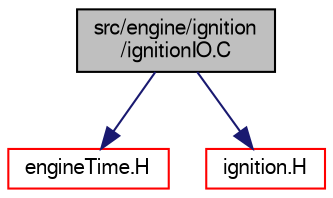 digraph "src/engine/ignition/ignitionIO.C"
{
  bgcolor="transparent";
  edge [fontname="FreeSans",fontsize="10",labelfontname="FreeSans",labelfontsize="10"];
  node [fontname="FreeSans",fontsize="10",shape=record];
  Node0 [label="src/engine/ignition\l/ignitionIO.C",height=0.2,width=0.4,color="black", fillcolor="grey75", style="filled", fontcolor="black"];
  Node0 -> Node1 [color="midnightblue",fontsize="10",style="solid",fontname="FreeSans"];
  Node1 [label="engineTime.H",height=0.2,width=0.4,color="red",URL="$a01043.html"];
  Node0 -> Node150 [color="midnightblue",fontsize="10",style="solid",fontname="FreeSans"];
  Node150 [label="ignition.H",height=0.2,width=0.4,color="red",URL="$a01061.html"];
}
